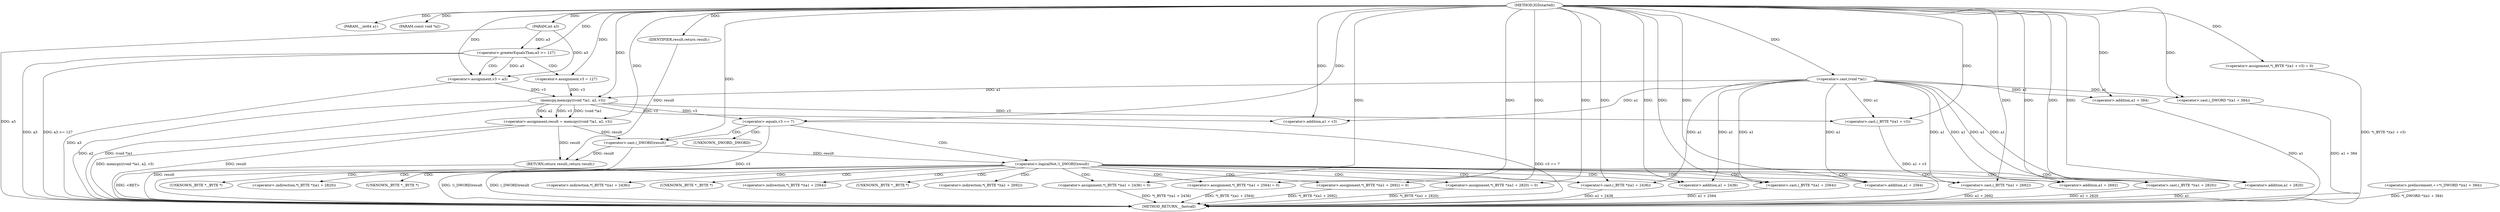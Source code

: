 digraph IGDstartelt {  
"1000103" [label = "(METHOD,IGDstartelt)" ]
"1000189" [label = "(METHOD_RETURN,__fastcall)" ]
"1000104" [label = "(PARAM,__int64 a1)" ]
"1000105" [label = "(PARAM,const void *a2)" ]
"1000106" [label = "(PARAM,int a3)" ]
"1000111" [label = "(<operator>.greaterEqualsThan,a3 >= 127)" ]
"1000114" [label = "(<operator>.assignment,v3 = 127)" ]
"1000118" [label = "(<operator>.assignment,v3 = a3)" ]
"1000121" [label = "(<operator>.assignment,result = memcpy((void *)a1, a2, v3))" ]
"1000123" [label = "(memcpy,memcpy((void *)a1, a2, v3))" ]
"1000124" [label = "(<operator>.cast,(void *)a1)" ]
"1000129" [label = "(<operator>.assignment,*(_BYTE *)(a1 + v3) = 0)" ]
"1000131" [label = "(<operator>.cast,(_BYTE *)(a1 + v3))" ]
"1000133" [label = "(<operator>.addition,a1 + v3)" ]
"1000137" [label = "(<operator>.preIncrement,++*(_DWORD *)(a1 + 384))" ]
"1000139" [label = "(<operator>.cast,(_DWORD *)(a1 + 384))" ]
"1000141" [label = "(<operator>.addition,a1 + 384)" ]
"1000145" [label = "(<operator>.equals,v3 == 7)" ]
"1000150" [label = "(<operator>.logicalNot,!(_DWORD)result)" ]
"1000151" [label = "(<operator>.cast,(_DWORD)result)" ]
"1000155" [label = "(<operator>.assignment,*(_BYTE *)(a1 + 2436) = 0)" ]
"1000157" [label = "(<operator>.cast,(_BYTE *)(a1 + 2436))" ]
"1000159" [label = "(<operator>.addition,a1 + 2436)" ]
"1000163" [label = "(<operator>.assignment,*(_BYTE *)(a1 + 2564) = 0)" ]
"1000165" [label = "(<operator>.cast,(_BYTE *)(a1 + 2564))" ]
"1000167" [label = "(<operator>.addition,a1 + 2564)" ]
"1000171" [label = "(<operator>.assignment,*(_BYTE *)(a1 + 2692) = 0)" ]
"1000173" [label = "(<operator>.cast,(_BYTE *)(a1 + 2692))" ]
"1000175" [label = "(<operator>.addition,a1 + 2692)" ]
"1000179" [label = "(<operator>.assignment,*(_BYTE *)(a1 + 2820) = 0)" ]
"1000181" [label = "(<operator>.cast,(_BYTE *)(a1 + 2820))" ]
"1000183" [label = "(<operator>.addition,a1 + 2820)" ]
"1000187" [label = "(RETURN,return result;,return result;)" ]
"1000188" [label = "(IDENTIFIER,result,return result;)" ]
"1000152" [label = "(UNKNOWN,_DWORD,_DWORD)" ]
"1000156" [label = "(<operator>.indirection,*(_BYTE *)(a1 + 2436))" ]
"1000158" [label = "(UNKNOWN,_BYTE *,_BYTE *)" ]
"1000164" [label = "(<operator>.indirection,*(_BYTE *)(a1 + 2564))" ]
"1000166" [label = "(UNKNOWN,_BYTE *,_BYTE *)" ]
"1000172" [label = "(<operator>.indirection,*(_BYTE *)(a1 + 2692))" ]
"1000174" [label = "(UNKNOWN,_BYTE *,_BYTE *)" ]
"1000180" [label = "(<operator>.indirection,*(_BYTE *)(a1 + 2820))" ]
"1000182" [label = "(UNKNOWN,_BYTE *,_BYTE *)" ]
  "1000187" -> "1000189"  [ label = "DDG: <RET>"] 
  "1000123" -> "1000189"  [ label = "DDG: (void *)a1"] 
  "1000137" -> "1000189"  [ label = "DDG: *(_DWORD *)(a1 + 384)"] 
  "1000157" -> "1000189"  [ label = "DDG: a1 + 2436"] 
  "1000139" -> "1000189"  [ label = "DDG: a1 + 384"] 
  "1000155" -> "1000189"  [ label = "DDG: *(_BYTE *)(a1 + 2436)"] 
  "1000145" -> "1000189"  [ label = "DDG: v3 == 7"] 
  "1000111" -> "1000189"  [ label = "DDG: a3 >= 127"] 
  "1000163" -> "1000189"  [ label = "DDG: *(_BYTE *)(a1 + 2564)"] 
  "1000165" -> "1000189"  [ label = "DDG: a1 + 2564"] 
  "1000118" -> "1000189"  [ label = "DDG: a3"] 
  "1000123" -> "1000189"  [ label = "DDG: a2"] 
  "1000121" -> "1000189"  [ label = "DDG: result"] 
  "1000141" -> "1000189"  [ label = "DDG: a1"] 
  "1000183" -> "1000189"  [ label = "DDG: a1"] 
  "1000129" -> "1000189"  [ label = "DDG: *(_BYTE *)(a1 + v3)"] 
  "1000151" -> "1000189"  [ label = "DDG: result"] 
  "1000181" -> "1000189"  [ label = "DDG: a1 + 2820"] 
  "1000131" -> "1000189"  [ label = "DDG: a1 + v3"] 
  "1000150" -> "1000189"  [ label = "DDG: !(_DWORD)result"] 
  "1000179" -> "1000189"  [ label = "DDG: *(_BYTE *)(a1 + 2820)"] 
  "1000111" -> "1000189"  [ label = "DDG: a3"] 
  "1000173" -> "1000189"  [ label = "DDG: a1 + 2692"] 
  "1000171" -> "1000189"  [ label = "DDG: *(_BYTE *)(a1 + 2692)"] 
  "1000145" -> "1000189"  [ label = "DDG: v3"] 
  "1000121" -> "1000189"  [ label = "DDG: memcpy((void *)a1, a2, v3)"] 
  "1000150" -> "1000189"  [ label = "DDG: (_DWORD)result"] 
  "1000106" -> "1000189"  [ label = "DDG: a3"] 
  "1000103" -> "1000104"  [ label = "DDG: "] 
  "1000103" -> "1000105"  [ label = "DDG: "] 
  "1000103" -> "1000106"  [ label = "DDG: "] 
  "1000106" -> "1000111"  [ label = "DDG: a3"] 
  "1000103" -> "1000111"  [ label = "DDG: "] 
  "1000103" -> "1000114"  [ label = "DDG: "] 
  "1000111" -> "1000118"  [ label = "DDG: a3"] 
  "1000106" -> "1000118"  [ label = "DDG: a3"] 
  "1000103" -> "1000118"  [ label = "DDG: "] 
  "1000123" -> "1000121"  [ label = "DDG: (void *)a1"] 
  "1000123" -> "1000121"  [ label = "DDG: a2"] 
  "1000123" -> "1000121"  [ label = "DDG: v3"] 
  "1000103" -> "1000121"  [ label = "DDG: "] 
  "1000124" -> "1000123"  [ label = "DDG: a1"] 
  "1000103" -> "1000124"  [ label = "DDG: "] 
  "1000103" -> "1000123"  [ label = "DDG: "] 
  "1000118" -> "1000123"  [ label = "DDG: v3"] 
  "1000114" -> "1000123"  [ label = "DDG: v3"] 
  "1000103" -> "1000129"  [ label = "DDG: "] 
  "1000124" -> "1000131"  [ label = "DDG: a1"] 
  "1000103" -> "1000131"  [ label = "DDG: "] 
  "1000123" -> "1000131"  [ label = "DDG: v3"] 
  "1000124" -> "1000133"  [ label = "DDG: a1"] 
  "1000103" -> "1000133"  [ label = "DDG: "] 
  "1000123" -> "1000133"  [ label = "DDG: v3"] 
  "1000103" -> "1000139"  [ label = "DDG: "] 
  "1000124" -> "1000139"  [ label = "DDG: a1"] 
  "1000103" -> "1000141"  [ label = "DDG: "] 
  "1000124" -> "1000141"  [ label = "DDG: a1"] 
  "1000103" -> "1000145"  [ label = "DDG: "] 
  "1000123" -> "1000145"  [ label = "DDG: v3"] 
  "1000151" -> "1000150"  [ label = "DDG: result"] 
  "1000121" -> "1000151"  [ label = "DDG: result"] 
  "1000103" -> "1000151"  [ label = "DDG: "] 
  "1000103" -> "1000155"  [ label = "DDG: "] 
  "1000103" -> "1000157"  [ label = "DDG: "] 
  "1000124" -> "1000157"  [ label = "DDG: a1"] 
  "1000103" -> "1000159"  [ label = "DDG: "] 
  "1000124" -> "1000159"  [ label = "DDG: a1"] 
  "1000103" -> "1000163"  [ label = "DDG: "] 
  "1000103" -> "1000165"  [ label = "DDG: "] 
  "1000124" -> "1000165"  [ label = "DDG: a1"] 
  "1000103" -> "1000167"  [ label = "DDG: "] 
  "1000124" -> "1000167"  [ label = "DDG: a1"] 
  "1000103" -> "1000171"  [ label = "DDG: "] 
  "1000103" -> "1000173"  [ label = "DDG: "] 
  "1000124" -> "1000173"  [ label = "DDG: a1"] 
  "1000103" -> "1000175"  [ label = "DDG: "] 
  "1000124" -> "1000175"  [ label = "DDG: a1"] 
  "1000103" -> "1000179"  [ label = "DDG: "] 
  "1000103" -> "1000181"  [ label = "DDG: "] 
  "1000124" -> "1000181"  [ label = "DDG: a1"] 
  "1000103" -> "1000183"  [ label = "DDG: "] 
  "1000124" -> "1000183"  [ label = "DDG: a1"] 
  "1000188" -> "1000187"  [ label = "DDG: result"] 
  "1000121" -> "1000187"  [ label = "DDG: result"] 
  "1000151" -> "1000187"  [ label = "DDG: result"] 
  "1000103" -> "1000188"  [ label = "DDG: "] 
  "1000111" -> "1000118"  [ label = "CDG: "] 
  "1000111" -> "1000114"  [ label = "CDG: "] 
  "1000145" -> "1000152"  [ label = "CDG: "] 
  "1000145" -> "1000151"  [ label = "CDG: "] 
  "1000145" -> "1000150"  [ label = "CDG: "] 
  "1000150" -> "1000175"  [ label = "CDG: "] 
  "1000150" -> "1000174"  [ label = "CDG: "] 
  "1000150" -> "1000173"  [ label = "CDG: "] 
  "1000150" -> "1000172"  [ label = "CDG: "] 
  "1000150" -> "1000171"  [ label = "CDG: "] 
  "1000150" -> "1000167"  [ label = "CDG: "] 
  "1000150" -> "1000166"  [ label = "CDG: "] 
  "1000150" -> "1000165"  [ label = "CDG: "] 
  "1000150" -> "1000164"  [ label = "CDG: "] 
  "1000150" -> "1000163"  [ label = "CDG: "] 
  "1000150" -> "1000183"  [ label = "CDG: "] 
  "1000150" -> "1000182"  [ label = "CDG: "] 
  "1000150" -> "1000181"  [ label = "CDG: "] 
  "1000150" -> "1000180"  [ label = "CDG: "] 
  "1000150" -> "1000179"  [ label = "CDG: "] 
  "1000150" -> "1000159"  [ label = "CDG: "] 
  "1000150" -> "1000158"  [ label = "CDG: "] 
  "1000150" -> "1000157"  [ label = "CDG: "] 
  "1000150" -> "1000156"  [ label = "CDG: "] 
  "1000150" -> "1000155"  [ label = "CDG: "] 
}
